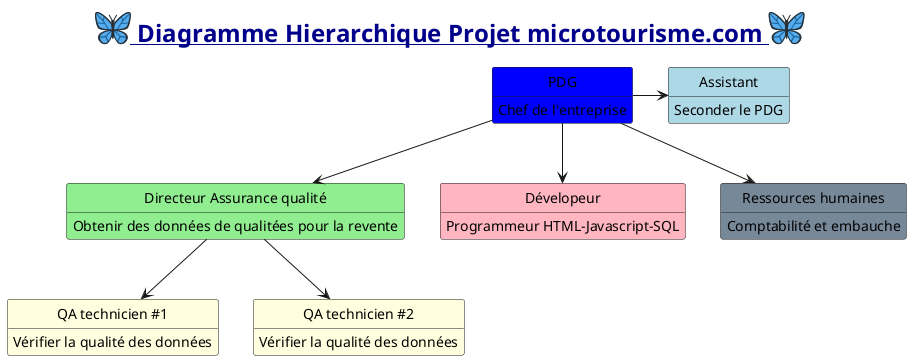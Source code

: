 @startuml

title <size:24><color:#darkblue><u><:1f98b:> Diagramme Hierarchique Projet microtourisme.com <:1f98b:></u></color></size>

class PDG #blue{
    
    Chef de l'entreprise
}

class Assistant #LightBlue {

    Seconder le PDG
}

class "Directeur Assurance qualité" #LightGreen {

    Obtenir des données de qualitées pour la revente
}

class "QA technicien #1" #LightYellow {

    Vérifier la qualité des données
}

class "QA technicien #2" #LightYellow {

    Vérifier la qualité des données
}

class "Dévelopeur" #LightPink {

    Programmeur HTML-Javascript-SQL
}

class "Ressources humaines" #LightSlateGray {

    Comptabilité et embauche
}

PDG -> Assistant
PDG --> "Directeur Assurance qualité"
"Directeur Assurance qualité" --> "QA technicien #1"
"Directeur Assurance qualité" --> "QA technicien #2"
PDG --> "Dévelopeur"
PDG --> "Ressources humaines"

hide members
hide circle
show fields

@enduml
